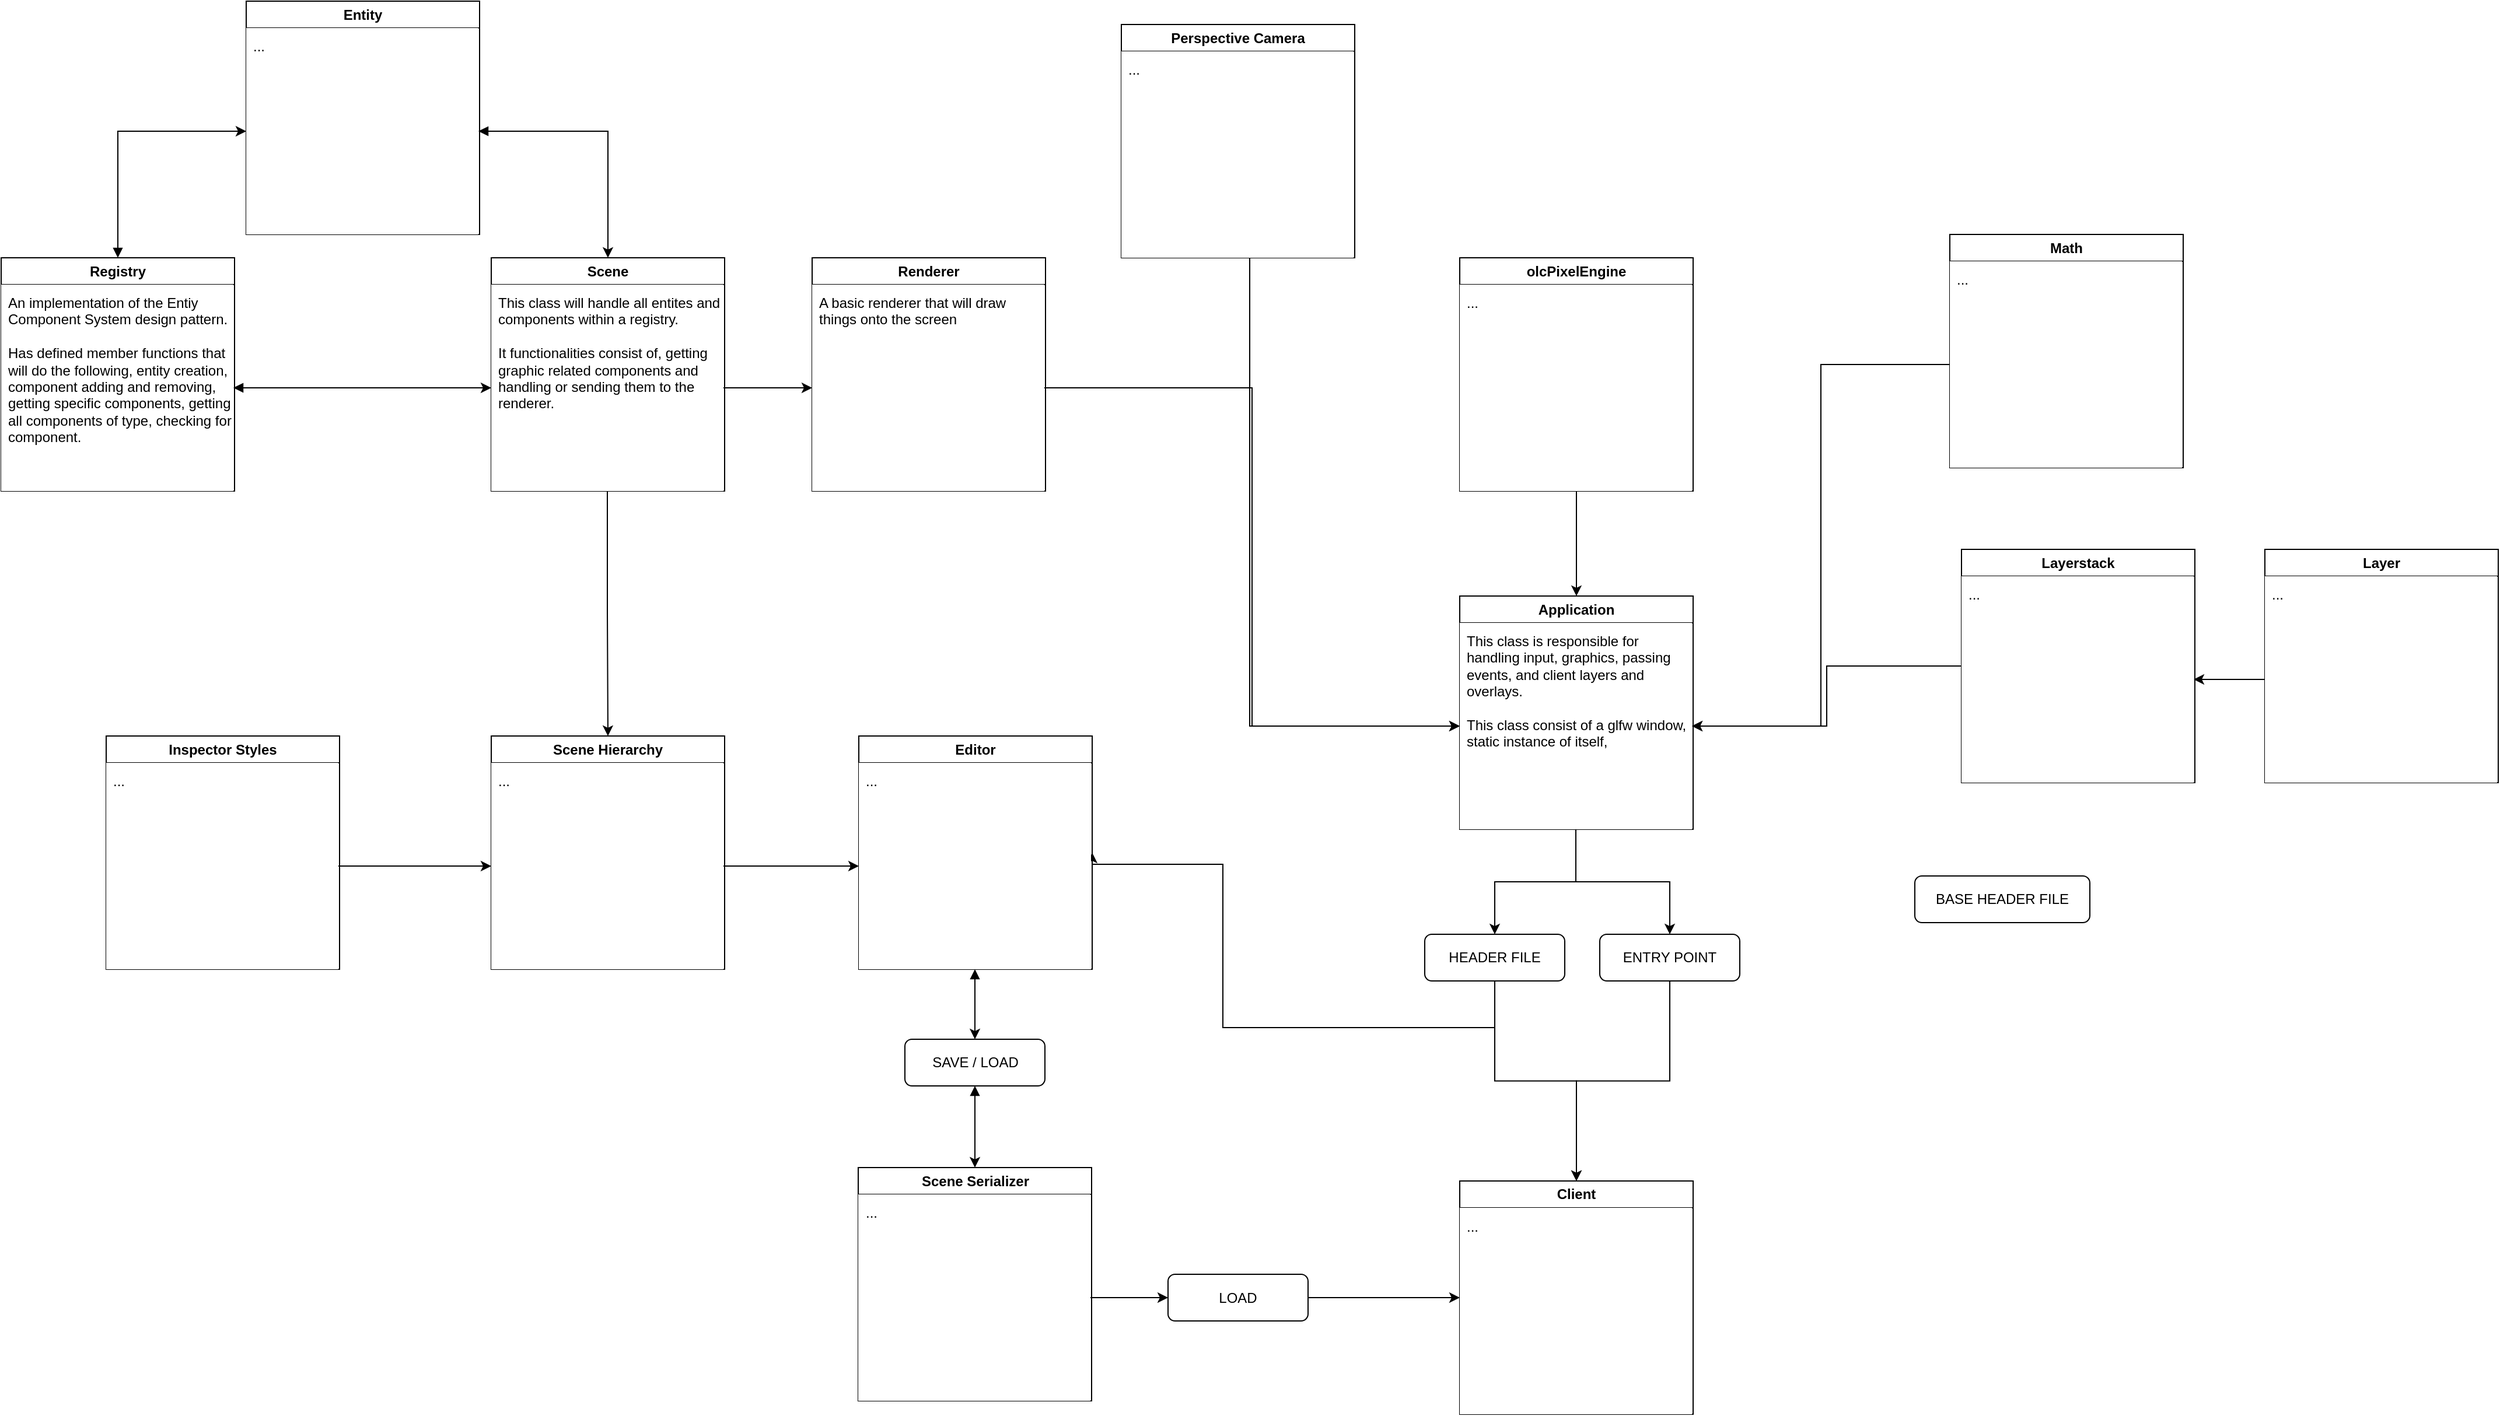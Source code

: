 <mxfile version="24.0.4" type="device">
  <diagram name="Page-1" id="D5PBkQ_lnznQeUc9b15X">
    <mxGraphModel dx="2819" dy="2460" grid="1" gridSize="10" guides="1" tooltips="1" connect="1" arrows="1" fold="1" page="1" pageScale="1" pageWidth="850" pageHeight="1100" math="0" shadow="0">
      <root>
        <mxCell id="0" />
        <mxCell id="1" parent="0" />
        <mxCell id="A1m1igTv5fls2CiOLdpf-3" value="Application" style="swimlane;whiteSpace=wrap;html=1;" parent="1" vertex="1">
          <mxGeometry x="600" y="430" width="200" height="200" as="geometry">
            <mxRectangle x="-400" y="440" width="100" height="30" as="alternateBounds" />
          </mxGeometry>
        </mxCell>
        <mxCell id="A1m1igTv5fls2CiOLdpf-4" value="This class is responsible for handling input, graphics, passing events, and client layers and overlays.&lt;div&gt;&lt;br&gt;&lt;/div&gt;&lt;div&gt;This class consist of a glfw window, static instance of itself,&lt;/div&gt;" style="text;html=1;align=left;verticalAlign=top;whiteSpace=wrap;rounded=0;spacingTop=2;spacingLeft=4;fillColor=default;" parent="A1m1igTv5fls2CiOLdpf-3" vertex="1">
          <mxGeometry y="23" width="199" height="177" as="geometry" />
        </mxCell>
        <mxCell id="A1m1igTv5fls2CiOLdpf-5" value="Scene" style="swimlane;whiteSpace=wrap;html=1;" parent="1" vertex="1">
          <mxGeometry x="-230" y="140" width="200" height="200" as="geometry">
            <mxRectangle x="-400" y="440" width="100" height="30" as="alternateBounds" />
          </mxGeometry>
        </mxCell>
        <mxCell id="A1m1igTv5fls2CiOLdpf-6" value="This class will handle all entites and components within a registry.&lt;div&gt;&lt;br&gt;&lt;/div&gt;&lt;div&gt;It functionalities consist of, getting graphic related components and handling or sending them to the renderer.&lt;/div&gt;" style="text;html=1;align=left;verticalAlign=top;whiteSpace=wrap;rounded=0;spacingTop=2;spacingLeft=4;fillColor=default;" parent="A1m1igTv5fls2CiOLdpf-5" vertex="1">
          <mxGeometry y="23" width="199" height="177" as="geometry" />
        </mxCell>
        <mxCell id="mBEGNrCvivCmQln3sRbR-9" style="edgeStyle=orthogonalEdgeStyle;rounded=0;orthogonalLoop=1;jettySize=auto;html=1;exitX=0.5;exitY=0;exitDx=0;exitDy=0;entryX=0;entryY=0.5;entryDx=0;entryDy=0;startArrow=block;startFill=1;" parent="1" source="mBEGNrCvivCmQln3sRbR-1" target="mBEGNrCvivCmQln3sRbR-5" edge="1">
          <mxGeometry relative="1" as="geometry" />
        </mxCell>
        <mxCell id="mBEGNrCvivCmQln3sRbR-1" value="Registry" style="swimlane;whiteSpace=wrap;html=1;" parent="1" vertex="1">
          <mxGeometry x="-650" y="140" width="200" height="200" as="geometry">
            <mxRectangle x="-400" y="440" width="100" height="30" as="alternateBounds" />
          </mxGeometry>
        </mxCell>
        <mxCell id="mBEGNrCvivCmQln3sRbR-2" value="&lt;div&gt;An implementation of the Entiy Component System design pattern.&lt;/div&gt;&lt;div&gt;&lt;br&gt;&lt;/div&gt;Has defined member functions that will do the following, entity creation, component adding and removing, getting specific components, getting all components of type, checking for component." style="text;html=1;align=left;verticalAlign=top;whiteSpace=wrap;rounded=0;spacingTop=2;spacingLeft=4;fillColor=default;" parent="mBEGNrCvivCmQln3sRbR-1" vertex="1">
          <mxGeometry y="23" width="199" height="177" as="geometry" />
        </mxCell>
        <mxCell id="mBEGNrCvivCmQln3sRbR-3" style="edgeStyle=orthogonalEdgeStyle;rounded=0;orthogonalLoop=1;jettySize=auto;html=1;entryX=0;entryY=0.5;entryDx=0;entryDy=0;startArrow=block;startFill=1;" parent="1" source="mBEGNrCvivCmQln3sRbR-2" target="A1m1igTv5fls2CiOLdpf-6" edge="1">
          <mxGeometry relative="1" as="geometry" />
        </mxCell>
        <mxCell id="mBEGNrCvivCmQln3sRbR-4" value="Entity" style="swimlane;whiteSpace=wrap;html=1;" parent="1" vertex="1">
          <mxGeometry x="-440" y="-80" width="200" height="200" as="geometry">
            <mxRectangle x="-400" y="440" width="100" height="30" as="alternateBounds" />
          </mxGeometry>
        </mxCell>
        <mxCell id="mBEGNrCvivCmQln3sRbR-5" value="..." style="text;html=1;align=left;verticalAlign=top;whiteSpace=wrap;rounded=0;spacingTop=2;spacingLeft=4;fillColor=default;" parent="mBEGNrCvivCmQln3sRbR-4" vertex="1">
          <mxGeometry y="23" width="199" height="177" as="geometry" />
        </mxCell>
        <mxCell id="mBEGNrCvivCmQln3sRbR-10" style="edgeStyle=orthogonalEdgeStyle;rounded=0;orthogonalLoop=1;jettySize=auto;html=1;exitX=1;exitY=0.5;exitDx=0;exitDy=0;entryX=0.5;entryY=0;entryDx=0;entryDy=0;startArrow=block;startFill=1;" parent="1" source="mBEGNrCvivCmQln3sRbR-5" target="A1m1igTv5fls2CiOLdpf-5" edge="1">
          <mxGeometry relative="1" as="geometry" />
        </mxCell>
        <mxCell id="mBEGNrCvivCmQln3sRbR-11" value="Renderer" style="swimlane;whiteSpace=wrap;html=1;" parent="1" vertex="1">
          <mxGeometry x="45" y="140" width="200" height="200" as="geometry">
            <mxRectangle x="-400" y="440" width="100" height="30" as="alternateBounds" />
          </mxGeometry>
        </mxCell>
        <mxCell id="mBEGNrCvivCmQln3sRbR-12" value="A basic renderer that will draw things onto the screen" style="text;html=1;align=left;verticalAlign=top;whiteSpace=wrap;rounded=0;spacingTop=2;spacingLeft=4;fillColor=default;" parent="mBEGNrCvivCmQln3sRbR-11" vertex="1">
          <mxGeometry y="23" width="199" height="177" as="geometry" />
        </mxCell>
        <mxCell id="mBEGNrCvivCmQln3sRbR-14" style="edgeStyle=orthogonalEdgeStyle;rounded=0;orthogonalLoop=1;jettySize=auto;html=1;exitX=1;exitY=0.5;exitDx=0;exitDy=0;entryX=0;entryY=0.5;entryDx=0;entryDy=0;" parent="1" source="A1m1igTv5fls2CiOLdpf-6" target="mBEGNrCvivCmQln3sRbR-12" edge="1">
          <mxGeometry relative="1" as="geometry" />
        </mxCell>
        <mxCell id="mBEGNrCvivCmQln3sRbR-16" style="edgeStyle=orthogonalEdgeStyle;rounded=0;orthogonalLoop=1;jettySize=auto;html=1;exitX=1;exitY=0.5;exitDx=0;exitDy=0;entryX=0;entryY=0.5;entryDx=0;entryDy=0;" parent="1" source="mBEGNrCvivCmQln3sRbR-12" target="A1m1igTv5fls2CiOLdpf-4" edge="1">
          <mxGeometry relative="1" as="geometry" />
        </mxCell>
        <mxCell id="mBEGNrCvivCmQln3sRbR-19" style="edgeStyle=orthogonalEdgeStyle;rounded=0;orthogonalLoop=1;jettySize=auto;html=1;entryX=0.5;entryY=0;entryDx=0;entryDy=0;" parent="1" source="mBEGNrCvivCmQln3sRbR-17" target="A1m1igTv5fls2CiOLdpf-3" edge="1">
          <mxGeometry relative="1" as="geometry" />
        </mxCell>
        <mxCell id="mBEGNrCvivCmQln3sRbR-17" value="olcPixelEngine" style="swimlane;whiteSpace=wrap;html=1;" parent="1" vertex="1">
          <mxGeometry x="600" y="140" width="200" height="200" as="geometry">
            <mxRectangle x="-400" y="440" width="100" height="30" as="alternateBounds" />
          </mxGeometry>
        </mxCell>
        <mxCell id="mBEGNrCvivCmQln3sRbR-18" value="..." style="text;html=1;align=left;verticalAlign=top;whiteSpace=wrap;rounded=0;spacingTop=2;spacingLeft=4;fillColor=default;" parent="mBEGNrCvivCmQln3sRbR-17" vertex="1">
          <mxGeometry y="23" width="199" height="177" as="geometry" />
        </mxCell>
        <mxCell id="mBEGNrCvivCmQln3sRbR-20" value="Client" style="swimlane;whiteSpace=wrap;html=1;" parent="1" vertex="1">
          <mxGeometry x="600" y="931.5" width="200" height="200" as="geometry">
            <mxRectangle x="-400" y="440" width="100" height="30" as="alternateBounds" />
          </mxGeometry>
        </mxCell>
        <mxCell id="mBEGNrCvivCmQln3sRbR-21" value="..." style="text;html=1;align=left;verticalAlign=top;whiteSpace=wrap;rounded=0;spacingTop=2;spacingLeft=4;fillColor=default;" parent="mBEGNrCvivCmQln3sRbR-20" vertex="1">
          <mxGeometry y="23" width="199" height="177" as="geometry" />
        </mxCell>
        <mxCell id="mBEGNrCvivCmQln3sRbR-27" style="edgeStyle=orthogonalEdgeStyle;rounded=0;orthogonalLoop=1;jettySize=auto;html=1;entryX=0.5;entryY=0;entryDx=0;entryDy=0;" parent="1" source="mBEGNrCvivCmQln3sRbR-25" target="mBEGNrCvivCmQln3sRbR-20" edge="1">
          <mxGeometry relative="1" as="geometry" />
        </mxCell>
        <mxCell id="G1teesOIHSZOPO-QAvKT-30" style="edgeStyle=orthogonalEdgeStyle;rounded=0;orthogonalLoop=1;jettySize=auto;html=1;entryX=1;entryY=0.5;entryDx=0;entryDy=0;" edge="1" parent="1" source="mBEGNrCvivCmQln3sRbR-25" target="G1teesOIHSZOPO-QAvKT-3">
          <mxGeometry relative="1" as="geometry">
            <Array as="points">
              <mxPoint x="630" y="800" />
              <mxPoint x="397" y="800" />
              <mxPoint x="397" y="660" />
            </Array>
          </mxGeometry>
        </mxCell>
        <mxCell id="mBEGNrCvivCmQln3sRbR-25" value="HEADER FILE" style="rounded=1;whiteSpace=wrap;html=1;" parent="1" vertex="1">
          <mxGeometry x="570" y="720" width="120" height="40" as="geometry" />
        </mxCell>
        <mxCell id="mBEGNrCvivCmQln3sRbR-26" style="edgeStyle=orthogonalEdgeStyle;rounded=0;orthogonalLoop=1;jettySize=auto;html=1;" parent="1" source="A1m1igTv5fls2CiOLdpf-4" target="mBEGNrCvivCmQln3sRbR-25" edge="1">
          <mxGeometry relative="1" as="geometry" />
        </mxCell>
        <mxCell id="mBEGNrCvivCmQln3sRbR-30" style="edgeStyle=orthogonalEdgeStyle;rounded=0;orthogonalLoop=1;jettySize=auto;html=1;entryX=0.5;entryY=0;entryDx=0;entryDy=0;" parent="1" source="mBEGNrCvivCmQln3sRbR-28" target="mBEGNrCvivCmQln3sRbR-20" edge="1">
          <mxGeometry relative="1" as="geometry" />
        </mxCell>
        <mxCell id="mBEGNrCvivCmQln3sRbR-28" value="ENTRY POINT" style="rounded=1;whiteSpace=wrap;html=1;" parent="1" vertex="1">
          <mxGeometry x="720" y="720" width="120" height="40" as="geometry" />
        </mxCell>
        <mxCell id="mBEGNrCvivCmQln3sRbR-29" style="edgeStyle=orthogonalEdgeStyle;rounded=0;orthogonalLoop=1;jettySize=auto;html=1;entryX=0.5;entryY=0;entryDx=0;entryDy=0;" parent="1" source="A1m1igTv5fls2CiOLdpf-4" target="mBEGNrCvivCmQln3sRbR-28" edge="1">
          <mxGeometry relative="1" as="geometry" />
        </mxCell>
        <mxCell id="mBEGNrCvivCmQln3sRbR-31" value="Math" style="swimlane;whiteSpace=wrap;html=1;" parent="1" vertex="1">
          <mxGeometry x="1020" y="120" width="200" height="200" as="geometry">
            <mxRectangle x="-400" y="440" width="100" height="30" as="alternateBounds" />
          </mxGeometry>
        </mxCell>
        <mxCell id="mBEGNrCvivCmQln3sRbR-32" value="..." style="text;html=1;align=left;verticalAlign=top;whiteSpace=wrap;rounded=0;spacingTop=2;spacingLeft=4;fillColor=default;" parent="mBEGNrCvivCmQln3sRbR-31" vertex="1">
          <mxGeometry y="23" width="199" height="177" as="geometry" />
        </mxCell>
        <mxCell id="mBEGNrCvivCmQln3sRbR-34" style="edgeStyle=orthogonalEdgeStyle;rounded=0;orthogonalLoop=1;jettySize=auto;html=1;entryX=1;entryY=0.5;entryDx=0;entryDy=0;" parent="1" source="mBEGNrCvivCmQln3sRbR-32" target="A1m1igTv5fls2CiOLdpf-4" edge="1">
          <mxGeometry relative="1" as="geometry" />
        </mxCell>
        <mxCell id="mBEGNrCvivCmQln3sRbR-35" value="Perspective Camera" style="swimlane;whiteSpace=wrap;html=1;" parent="1" vertex="1">
          <mxGeometry x="310" y="-60" width="200" height="200" as="geometry">
            <mxRectangle x="-400" y="440" width="100" height="30" as="alternateBounds" />
          </mxGeometry>
        </mxCell>
        <mxCell id="mBEGNrCvivCmQln3sRbR-36" value="..." style="text;html=1;align=left;verticalAlign=top;whiteSpace=wrap;rounded=0;spacingTop=2;spacingLeft=4;fillColor=default;" parent="mBEGNrCvivCmQln3sRbR-35" vertex="1">
          <mxGeometry y="23" width="199" height="177" as="geometry" />
        </mxCell>
        <mxCell id="mBEGNrCvivCmQln3sRbR-43" value="BASE HEADER FILE" style="rounded=1;whiteSpace=wrap;html=1;" parent="1" vertex="1">
          <mxGeometry x="990" y="670" width="150" height="40" as="geometry" />
        </mxCell>
        <mxCell id="mBEGNrCvivCmQln3sRbR-44" value="Layer" style="swimlane;whiteSpace=wrap;html=1;" parent="1" vertex="1">
          <mxGeometry x="1290" y="390" width="200" height="200" as="geometry">
            <mxRectangle x="-400" y="440" width="100" height="30" as="alternateBounds" />
          </mxGeometry>
        </mxCell>
        <mxCell id="mBEGNrCvivCmQln3sRbR-45" value="..." style="text;html=1;align=left;verticalAlign=top;whiteSpace=wrap;rounded=0;spacingTop=2;spacingLeft=4;fillColor=default;" parent="mBEGNrCvivCmQln3sRbR-44" vertex="1">
          <mxGeometry y="23" width="199" height="177" as="geometry" />
        </mxCell>
        <mxCell id="G1teesOIHSZOPO-QAvKT-28" style="edgeStyle=orthogonalEdgeStyle;rounded=0;orthogonalLoop=1;jettySize=auto;html=1;entryX=1;entryY=0.5;entryDx=0;entryDy=0;" edge="1" parent="1" source="mBEGNrCvivCmQln3sRbR-46" target="A1m1igTv5fls2CiOLdpf-4">
          <mxGeometry relative="1" as="geometry" />
        </mxCell>
        <mxCell id="mBEGNrCvivCmQln3sRbR-46" value="Layerstack" style="swimlane;whiteSpace=wrap;html=1;" parent="1" vertex="1">
          <mxGeometry x="1030" y="390" width="200" height="200" as="geometry">
            <mxRectangle x="-400" y="440" width="100" height="30" as="alternateBounds" />
          </mxGeometry>
        </mxCell>
        <mxCell id="mBEGNrCvivCmQln3sRbR-47" value="..." style="text;html=1;align=left;verticalAlign=top;whiteSpace=wrap;rounded=0;spacingTop=2;spacingLeft=4;fillColor=default;" parent="mBEGNrCvivCmQln3sRbR-46" vertex="1">
          <mxGeometry y="23" width="199" height="177" as="geometry" />
        </mxCell>
        <mxCell id="G1teesOIHSZOPO-QAvKT-3" value="Editor" style="swimlane;whiteSpace=wrap;html=1;" vertex="1" parent="1">
          <mxGeometry x="85" y="550" width="200" height="200" as="geometry">
            <mxRectangle x="-400" y="440" width="100" height="30" as="alternateBounds" />
          </mxGeometry>
        </mxCell>
        <mxCell id="G1teesOIHSZOPO-QAvKT-4" value="..." style="text;html=1;align=left;verticalAlign=top;whiteSpace=wrap;rounded=0;spacingTop=2;spacingLeft=4;fillColor=default;" vertex="1" parent="G1teesOIHSZOPO-QAvKT-3">
          <mxGeometry y="23" width="199" height="177" as="geometry" />
        </mxCell>
        <mxCell id="G1teesOIHSZOPO-QAvKT-6" value="Scene Hierarchy" style="swimlane;whiteSpace=wrap;html=1;" vertex="1" parent="1">
          <mxGeometry x="-230" y="550" width="200" height="200" as="geometry">
            <mxRectangle x="-400" y="440" width="100" height="30" as="alternateBounds" />
          </mxGeometry>
        </mxCell>
        <mxCell id="G1teesOIHSZOPO-QAvKT-7" value="..." style="text;html=1;align=left;verticalAlign=top;whiteSpace=wrap;rounded=0;spacingTop=2;spacingLeft=4;fillColor=default;" vertex="1" parent="G1teesOIHSZOPO-QAvKT-6">
          <mxGeometry y="23" width="199" height="177" as="geometry" />
        </mxCell>
        <mxCell id="G1teesOIHSZOPO-QAvKT-8" value="Inspector Styles" style="swimlane;whiteSpace=wrap;html=1;" vertex="1" parent="1">
          <mxGeometry x="-560" y="550" width="200" height="200" as="geometry">
            <mxRectangle x="-400" y="440" width="100" height="30" as="alternateBounds" />
          </mxGeometry>
        </mxCell>
        <mxCell id="G1teesOIHSZOPO-QAvKT-9" value="..." style="text;html=1;align=left;verticalAlign=top;whiteSpace=wrap;rounded=0;spacingTop=2;spacingLeft=4;fillColor=default;" vertex="1" parent="G1teesOIHSZOPO-QAvKT-8">
          <mxGeometry y="23" width="199" height="177" as="geometry" />
        </mxCell>
        <mxCell id="G1teesOIHSZOPO-QAvKT-10" style="edgeStyle=orthogonalEdgeStyle;rounded=0;orthogonalLoop=1;jettySize=auto;html=1;entryX=0;entryY=0.5;entryDx=0;entryDy=0;" edge="1" parent="1" source="G1teesOIHSZOPO-QAvKT-9" target="G1teesOIHSZOPO-QAvKT-7">
          <mxGeometry relative="1" as="geometry" />
        </mxCell>
        <mxCell id="G1teesOIHSZOPO-QAvKT-11" style="edgeStyle=orthogonalEdgeStyle;rounded=0;orthogonalLoop=1;jettySize=auto;html=1;entryX=0;entryY=0.5;entryDx=0;entryDy=0;" edge="1" parent="1" source="G1teesOIHSZOPO-QAvKT-7" target="G1teesOIHSZOPO-QAvKT-4">
          <mxGeometry relative="1" as="geometry" />
        </mxCell>
        <mxCell id="G1teesOIHSZOPO-QAvKT-15" value="Scene Serializer" style="swimlane;whiteSpace=wrap;html=1;" vertex="1" parent="1">
          <mxGeometry x="84.5" y="920" width="200" height="200" as="geometry">
            <mxRectangle x="-400" y="440" width="100" height="30" as="alternateBounds" />
          </mxGeometry>
        </mxCell>
        <mxCell id="G1teesOIHSZOPO-QAvKT-16" value="..." style="text;html=1;align=left;verticalAlign=top;whiteSpace=wrap;rounded=0;spacingTop=2;spacingLeft=4;fillColor=default;" vertex="1" parent="G1teesOIHSZOPO-QAvKT-15">
          <mxGeometry y="23" width="199" height="177" as="geometry" />
        </mxCell>
        <mxCell id="G1teesOIHSZOPO-QAvKT-20" style="edgeStyle=orthogonalEdgeStyle;rounded=0;orthogonalLoop=1;jettySize=auto;html=1;entryX=0.5;entryY=0;entryDx=0;entryDy=0;startArrow=block;startFill=1;" edge="1" parent="1" source="G1teesOIHSZOPO-QAvKT-18" target="G1teesOIHSZOPO-QAvKT-15">
          <mxGeometry relative="1" as="geometry" />
        </mxCell>
        <mxCell id="G1teesOIHSZOPO-QAvKT-18" value="SAVE / LOAD" style="rounded=1;whiteSpace=wrap;html=1;" vertex="1" parent="1">
          <mxGeometry x="124.5" y="810" width="120" height="40" as="geometry" />
        </mxCell>
        <mxCell id="G1teesOIHSZOPO-QAvKT-17" style="edgeStyle=orthogonalEdgeStyle;rounded=0;orthogonalLoop=1;jettySize=auto;html=1;entryX=0.5;entryY=0;entryDx=0;entryDy=0;startArrow=block;startFill=1;" edge="1" parent="1" source="G1teesOIHSZOPO-QAvKT-4" target="G1teesOIHSZOPO-QAvKT-18">
          <mxGeometry relative="1" as="geometry">
            <mxPoint x="184.5" y="810" as="targetPoint" />
          </mxGeometry>
        </mxCell>
        <mxCell id="G1teesOIHSZOPO-QAvKT-29" style="edgeStyle=orthogonalEdgeStyle;rounded=0;orthogonalLoop=1;jettySize=auto;html=1;entryX=0;entryY=0.5;entryDx=0;entryDy=0;" edge="1" parent="1" source="G1teesOIHSZOPO-QAvKT-21" target="mBEGNrCvivCmQln3sRbR-20">
          <mxGeometry relative="1" as="geometry" />
        </mxCell>
        <mxCell id="G1teesOIHSZOPO-QAvKT-21" value="LOAD" style="rounded=1;whiteSpace=wrap;html=1;" vertex="1" parent="1">
          <mxGeometry x="350" y="1011.5" width="120" height="40" as="geometry" />
        </mxCell>
        <mxCell id="G1teesOIHSZOPO-QAvKT-22" style="edgeStyle=orthogonalEdgeStyle;rounded=0;orthogonalLoop=1;jettySize=auto;html=1;entryX=0;entryY=0.5;entryDx=0;entryDy=0;" edge="1" parent="1" source="G1teesOIHSZOPO-QAvKT-16" target="G1teesOIHSZOPO-QAvKT-21">
          <mxGeometry relative="1" as="geometry" />
        </mxCell>
        <mxCell id="G1teesOIHSZOPO-QAvKT-25" style="edgeStyle=orthogonalEdgeStyle;rounded=0;orthogonalLoop=1;jettySize=auto;html=1;entryX=0;entryY=0.5;entryDx=0;entryDy=0;" edge="1" parent="1" source="mBEGNrCvivCmQln3sRbR-36" target="A1m1igTv5fls2CiOLdpf-4">
          <mxGeometry relative="1" as="geometry">
            <Array as="points">
              <mxPoint x="420" y="542" />
            </Array>
          </mxGeometry>
        </mxCell>
        <mxCell id="G1teesOIHSZOPO-QAvKT-26" style="edgeStyle=orthogonalEdgeStyle;rounded=0;orthogonalLoop=1;jettySize=auto;html=1;entryX=1;entryY=0.5;entryDx=0;entryDy=0;" edge="1" parent="1" source="mBEGNrCvivCmQln3sRbR-45" target="mBEGNrCvivCmQln3sRbR-47">
          <mxGeometry relative="1" as="geometry" />
        </mxCell>
        <mxCell id="G1teesOIHSZOPO-QAvKT-31" style="edgeStyle=orthogonalEdgeStyle;rounded=0;orthogonalLoop=1;jettySize=auto;html=1;entryX=0.5;entryY=0;entryDx=0;entryDy=0;" edge="1" parent="1" source="A1m1igTv5fls2CiOLdpf-6" target="G1teesOIHSZOPO-QAvKT-6">
          <mxGeometry relative="1" as="geometry" />
        </mxCell>
      </root>
    </mxGraphModel>
  </diagram>
</mxfile>
